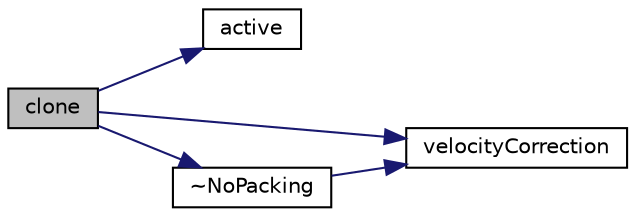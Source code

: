 digraph "clone"
{
  bgcolor="transparent";
  edge [fontname="Helvetica",fontsize="10",labelfontname="Helvetica",labelfontsize="10"];
  node [fontname="Helvetica",fontsize="10",shape=record];
  rankdir="LR";
  Node1 [label="clone",height=0.2,width=0.4,color="black", fillcolor="grey75", style="filled", fontcolor="black"];
  Node1 -> Node2 [color="midnightblue",fontsize="10",style="solid",fontname="Helvetica"];
  Node2 [label="active",height=0.2,width=0.4,color="black",URL="$a01668.html#a6fd1dc792a0b98e6530a7383d4ef3074",tooltip="Return the model &#39;active&#39; status. "];
  Node1 -> Node3 [color="midnightblue",fontsize="10",style="solid",fontname="Helvetica"];
  Node3 [label="velocityCorrection",height=0.2,width=0.4,color="black",URL="$a01668.html#a6fe8daab57be811150eebf6ce02db4cb",tooltip="Calculate the velocity correction. "];
  Node1 -> Node4 [color="midnightblue",fontsize="10",style="solid",fontname="Helvetica"];
  Node4 [label="~NoPacking",height=0.2,width=0.4,color="black",URL="$a01668.html#ab7c3bbef10284456a1c6f51ccf9246e3",tooltip="Destructor. "];
  Node4 -> Node3 [color="midnightblue",fontsize="10",style="solid",fontname="Helvetica"];
}
